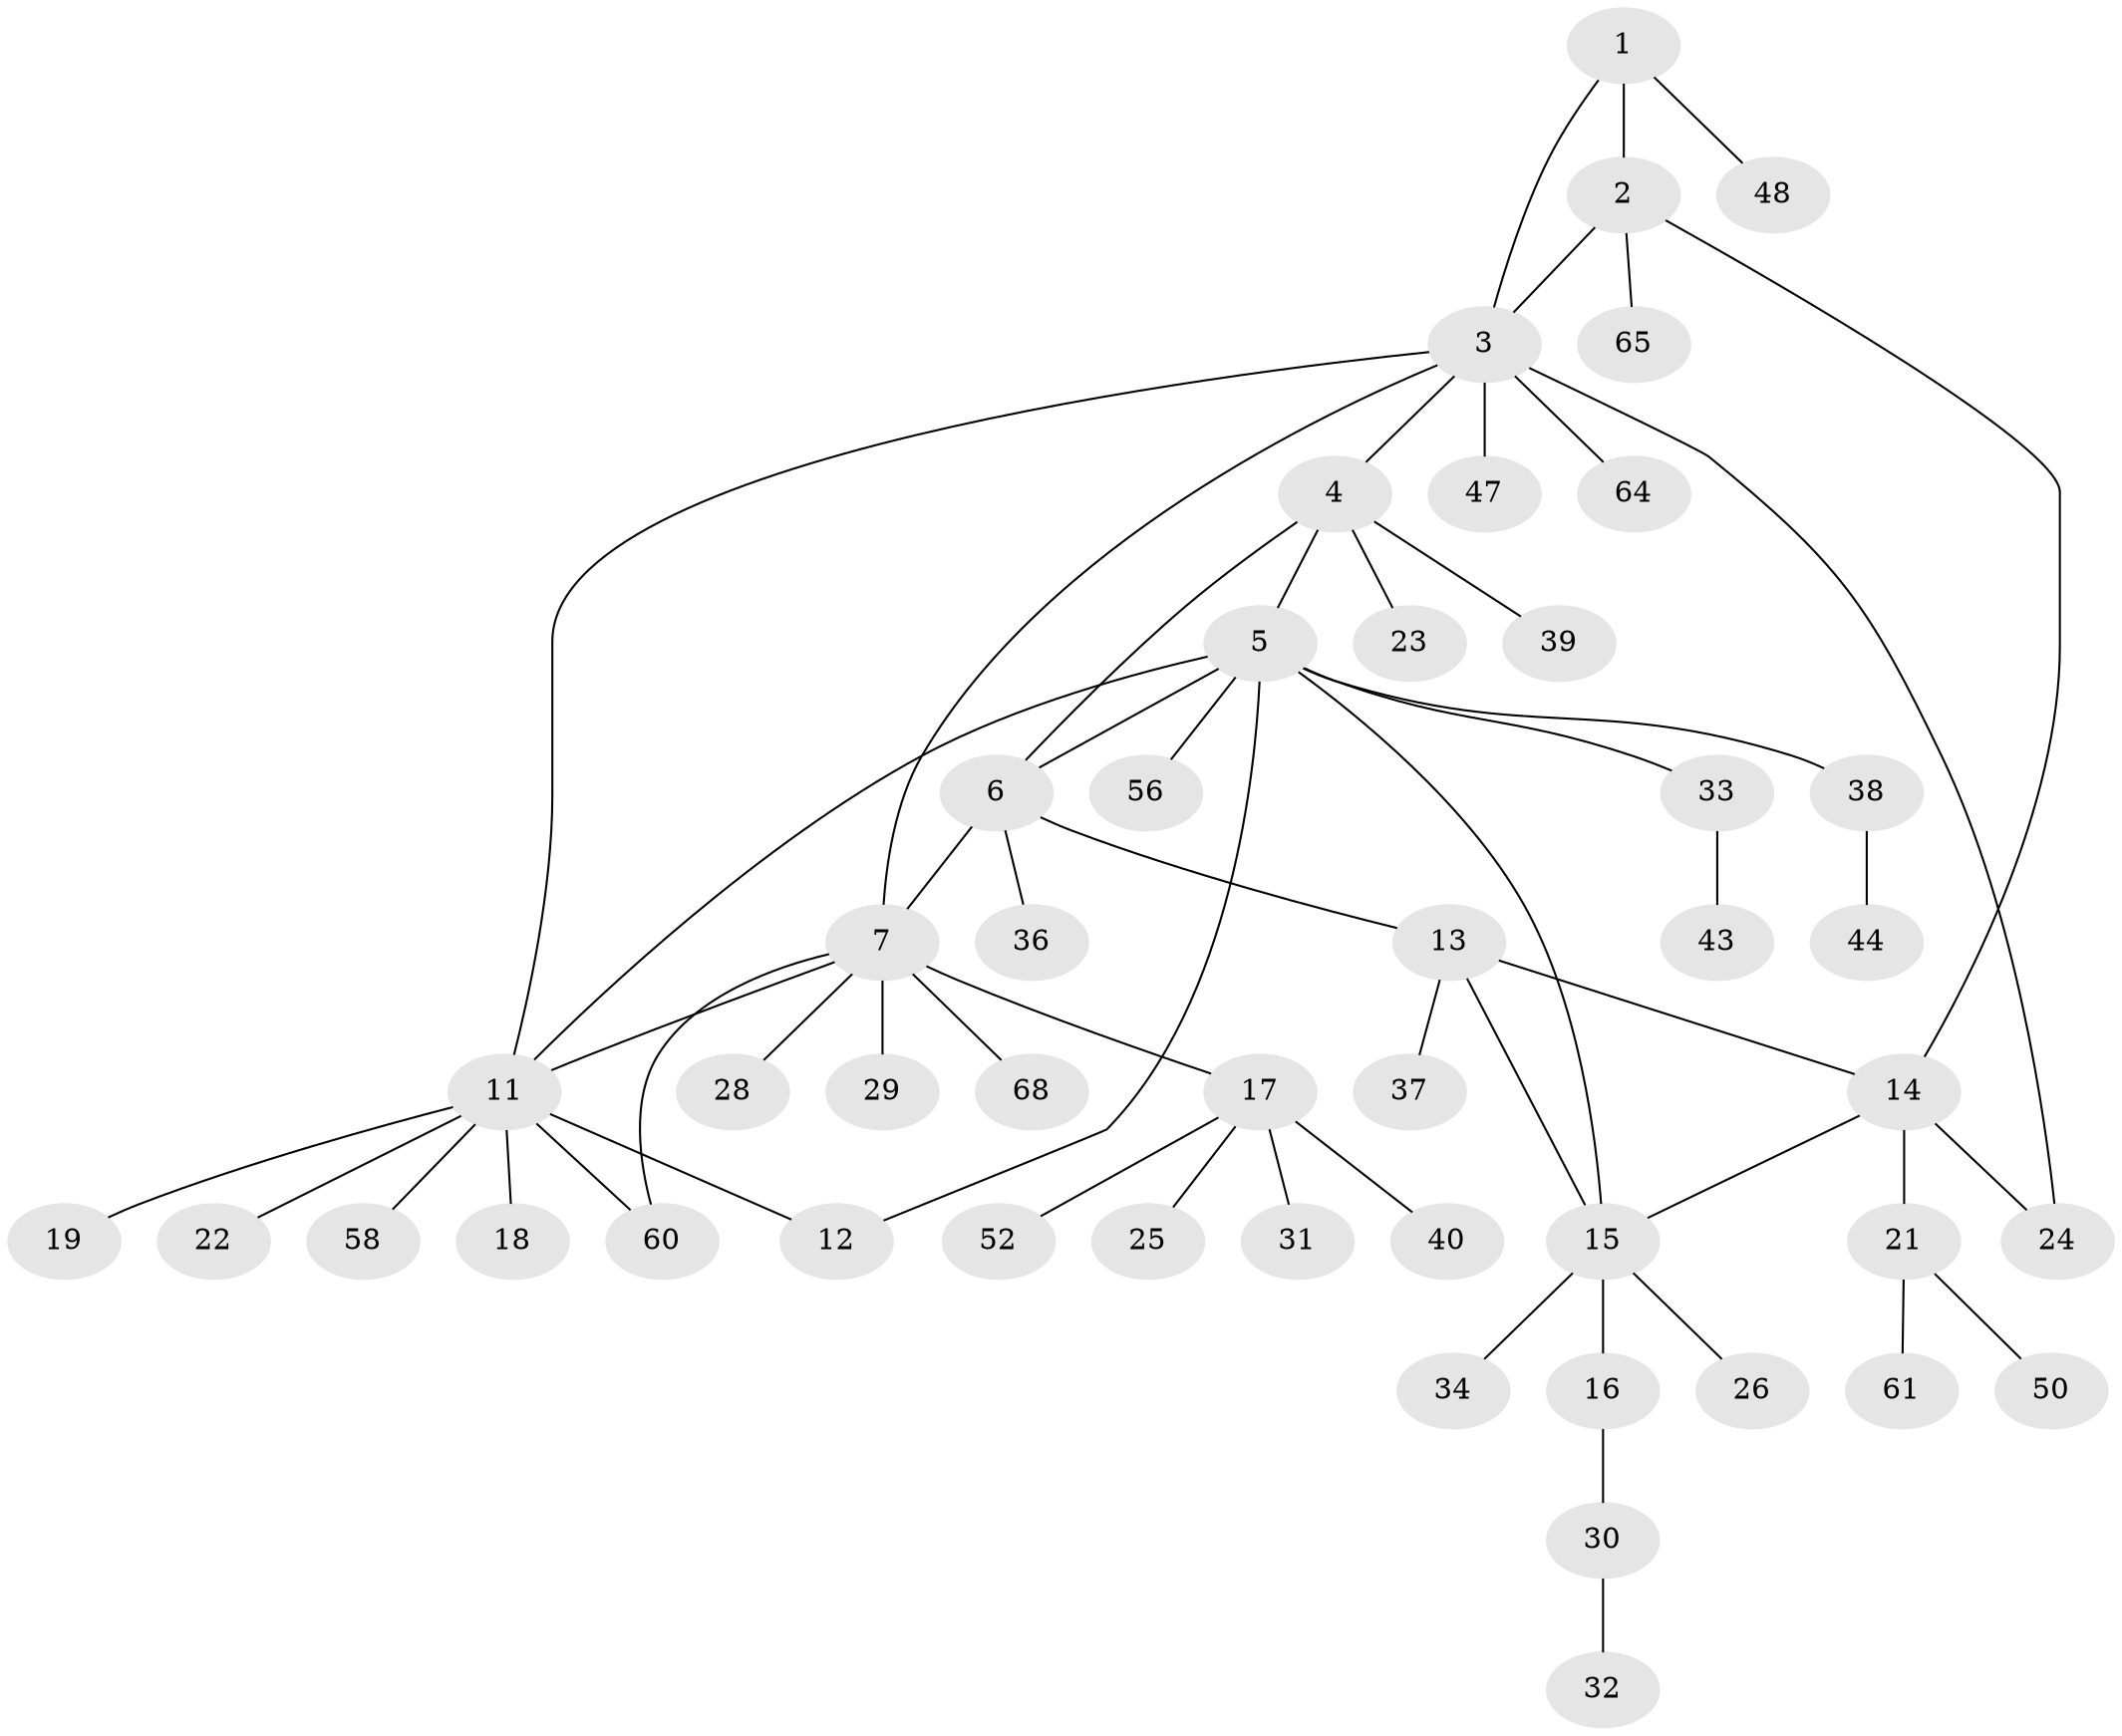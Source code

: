 // Generated by graph-tools (version 1.1) at 2025/24/03/03/25 07:24:18]
// undirected, 47 vertices, 57 edges
graph export_dot {
graph [start="1"]
  node [color=gray90,style=filled];
  1 [super="+67"];
  2 [super="+27"];
  3 [super="+49"];
  4 [super="+57"];
  5 [super="+10"];
  6 [super="+8"];
  7 [super="+9"];
  11 [super="+46"];
  12 [super="+45"];
  13 [super="+35"];
  14 [super="+41"];
  15 [super="+20"];
  16;
  17 [super="+66"];
  18;
  19;
  21 [super="+63"];
  22 [super="+51"];
  23;
  24;
  25 [super="+53"];
  26 [super="+59"];
  28;
  29;
  30 [super="+62"];
  31;
  32;
  33 [super="+54"];
  34 [super="+55"];
  36;
  37;
  38 [super="+42"];
  39;
  40;
  43 [super="+69"];
  44;
  47;
  48;
  50;
  52;
  56;
  58;
  60;
  61;
  64;
  65;
  68;
  1 -- 2;
  1 -- 3;
  1 -- 48;
  2 -- 3;
  2 -- 14;
  2 -- 65;
  3 -- 4;
  3 -- 11;
  3 -- 24;
  3 -- 47;
  3 -- 64;
  3 -- 7;
  4 -- 5;
  4 -- 6;
  4 -- 23;
  4 -- 39;
  5 -- 6;
  5 -- 15 [weight=2];
  5 -- 33;
  5 -- 56;
  5 -- 38;
  5 -- 11;
  5 -- 12;
  6 -- 36;
  6 -- 13;
  6 -- 7 [weight=2];
  7 -- 11;
  7 -- 17;
  7 -- 28;
  7 -- 29;
  7 -- 60;
  7 -- 68;
  11 -- 12;
  11 -- 18;
  11 -- 19;
  11 -- 22;
  11 -- 58;
  11 -- 60;
  13 -- 14;
  13 -- 15;
  13 -- 37;
  14 -- 15;
  14 -- 21;
  14 -- 24;
  15 -- 16;
  15 -- 26;
  15 -- 34;
  16 -- 30;
  17 -- 25;
  17 -- 31;
  17 -- 40;
  17 -- 52;
  21 -- 50;
  21 -- 61;
  30 -- 32;
  33 -- 43;
  38 -- 44;
}
